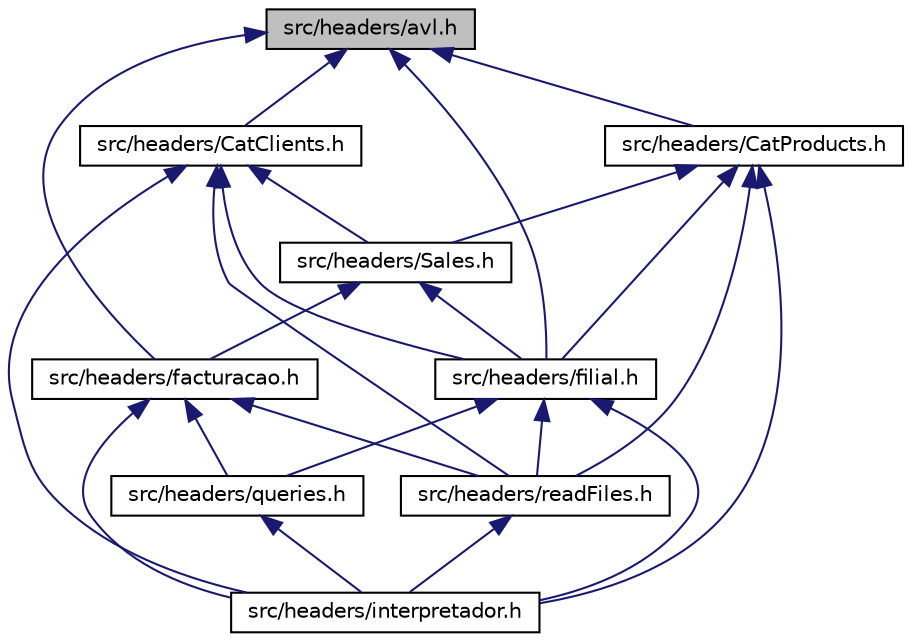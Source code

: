 digraph "src/headers/avl.h"
{
  edge [fontname="Helvetica",fontsize="10",labelfontname="Helvetica",labelfontsize="10"];
  node [fontname="Helvetica",fontsize="10",shape=record];
  Node1 [label="src/headers/avl.h",height=0.2,width=0.4,color="black", fillcolor="grey75", style="filled" fontcolor="black"];
  Node1 -> Node2 [dir="back",color="midnightblue",fontsize="10",style="solid"];
  Node2 [label="src/headers/CatClients.h",height=0.2,width=0.4,color="black", fillcolor="white", style="filled",URL="$CatClients_8h.html",tooltip="Protótipos do Catálogo dos Clientes. "];
  Node2 -> Node3 [dir="back",color="midnightblue",fontsize="10",style="solid"];
  Node3 [label="src/headers/Sales.h",height=0.2,width=0.4,color="black", fillcolor="white", style="filled",URL="$Sales_8h.html",tooltip="Protótipos das Vendas. "];
  Node3 -> Node4 [dir="back",color="midnightblue",fontsize="10",style="solid"];
  Node4 [label="src/headers/facturacao.h",height=0.2,width=0.4,color="black", fillcolor="white", style="filled",URL="$facturacao_8h.html",tooltip="Protótipos das funções que trabalham com a facturacao. "];
  Node4 -> Node5 [dir="back",color="midnightblue",fontsize="10",style="solid"];
  Node5 [label="src/headers/interpretador.h",height=0.2,width=0.4,color="black", fillcolor="white", style="filled",URL="$interpretador_8h.html",tooltip="Protótipos das funções que trabalham com o Interpretador. "];
  Node4 -> Node6 [dir="back",color="midnightblue",fontsize="10",style="solid"];
  Node6 [label="src/headers/readFiles.h",height=0.2,width=0.4,color="black", fillcolor="white", style="filled",URL="$readFiles_8h.html",tooltip="Protótipos das Funções resposáveis por tratar dos ficheiros. "];
  Node6 -> Node5 [dir="back",color="midnightblue",fontsize="10",style="solid"];
  Node4 -> Node7 [dir="back",color="midnightblue",fontsize="10",style="solid"];
  Node7 [label="src/headers/queries.h",height=0.2,width=0.4,color="black", fillcolor="white", style="filled",URL="$queries_8h.html",tooltip="Protótipos das funções que trabalham com as Queries. "];
  Node7 -> Node5 [dir="back",color="midnightblue",fontsize="10",style="solid"];
  Node3 -> Node8 [dir="back",color="midnightblue",fontsize="10",style="solid"];
  Node8 [label="src/headers/filial.h",height=0.2,width=0.4,color="black", fillcolor="white", style="filled",URL="$filial_8h.html",tooltip="Protótipos das funções que trabalham com a Filial. "];
  Node8 -> Node5 [dir="back",color="midnightblue",fontsize="10",style="solid"];
  Node8 -> Node6 [dir="back",color="midnightblue",fontsize="10",style="solid"];
  Node8 -> Node7 [dir="back",color="midnightblue",fontsize="10",style="solid"];
  Node2 -> Node8 [dir="back",color="midnightblue",fontsize="10",style="solid"];
  Node2 -> Node5 [dir="back",color="midnightblue",fontsize="10",style="solid"];
  Node2 -> Node6 [dir="back",color="midnightblue",fontsize="10",style="solid"];
  Node1 -> Node9 [dir="back",color="midnightblue",fontsize="10",style="solid"];
  Node9 [label="src/headers/CatProducts.h",height=0.2,width=0.4,color="black", fillcolor="white", style="filled",URL="$CatProducts_8h.html",tooltip="Protótipos do Catálogo dos Produtos. "];
  Node9 -> Node3 [dir="back",color="midnightblue",fontsize="10",style="solid"];
  Node9 -> Node8 [dir="back",color="midnightblue",fontsize="10",style="solid"];
  Node9 -> Node5 [dir="back",color="midnightblue",fontsize="10",style="solid"];
  Node9 -> Node6 [dir="back",color="midnightblue",fontsize="10",style="solid"];
  Node1 -> Node4 [dir="back",color="midnightblue",fontsize="10",style="solid"];
  Node1 -> Node8 [dir="back",color="midnightblue",fontsize="10",style="solid"];
}
